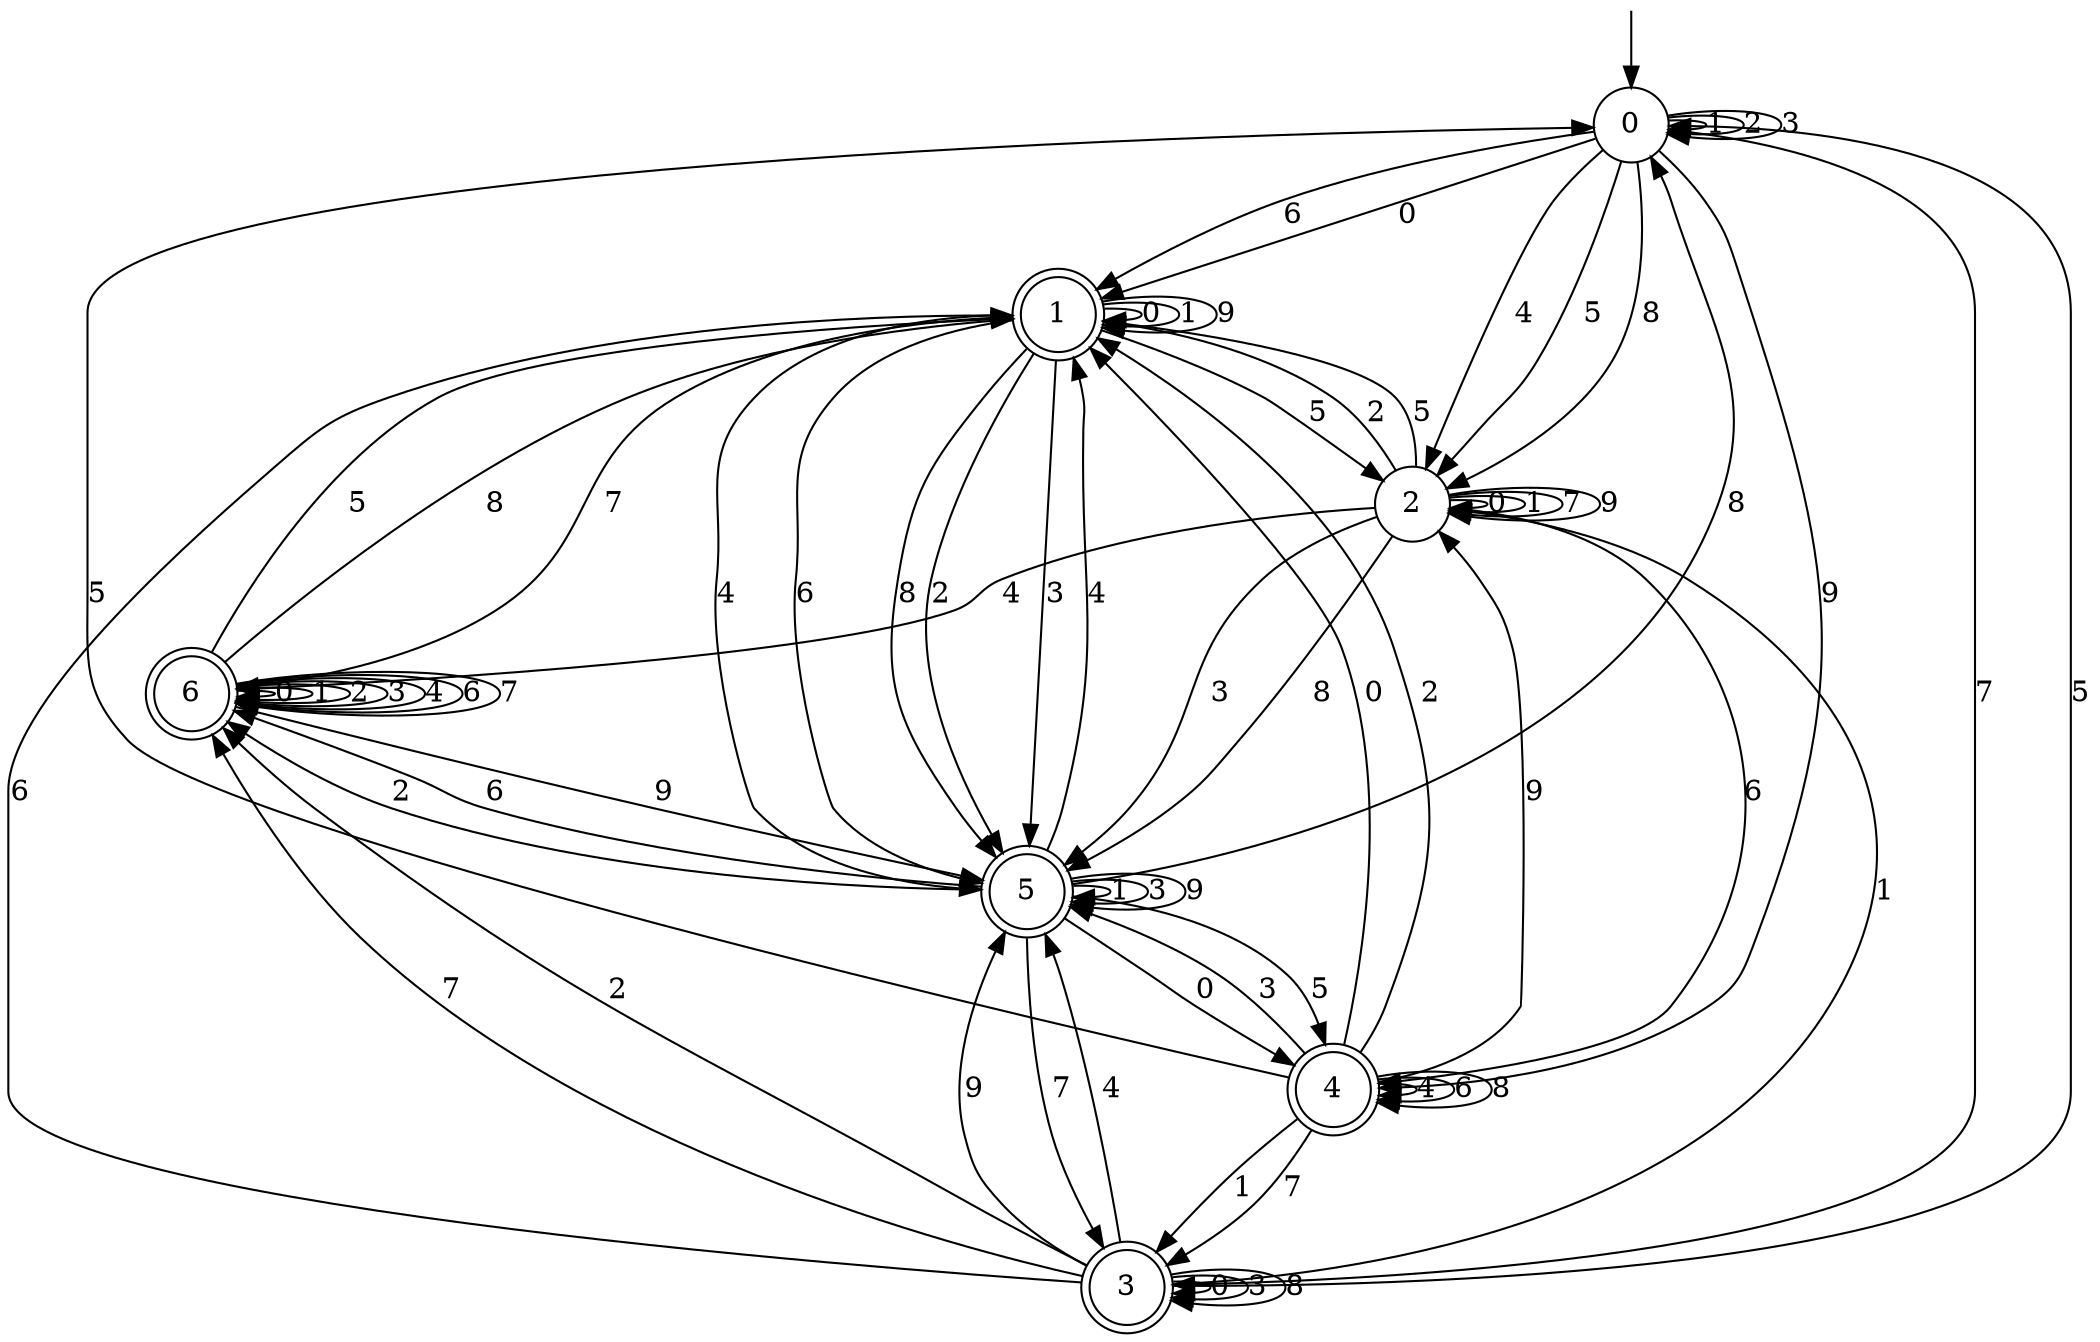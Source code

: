 digraph g {

	s0 [shape="circle" label="0"];
	s1 [shape="doublecircle" label="1"];
	s2 [shape="circle" label="2"];
	s3 [shape="doublecircle" label="3"];
	s4 [shape="doublecircle" label="4"];
	s5 [shape="doublecircle" label="5"];
	s6 [shape="doublecircle" label="6"];
	s0 -> s1 [label="0"];
	s0 -> s0 [label="1"];
	s0 -> s0 [label="2"];
	s0 -> s0 [label="3"];
	s0 -> s2 [label="4"];
	s0 -> s2 [label="5"];
	s0 -> s1 [label="6"];
	s0 -> s3 [label="7"];
	s0 -> s2 [label="8"];
	s0 -> s4 [label="9"];
	s1 -> s1 [label="0"];
	s1 -> s1 [label="1"];
	s1 -> s5 [label="2"];
	s1 -> s5 [label="3"];
	s1 -> s5 [label="4"];
	s1 -> s2 [label="5"];
	s1 -> s5 [label="6"];
	s1 -> s6 [label="7"];
	s1 -> s5 [label="8"];
	s1 -> s1 [label="9"];
	s2 -> s2 [label="0"];
	s2 -> s2 [label="1"];
	s2 -> s1 [label="2"];
	s2 -> s5 [label="3"];
	s2 -> s6 [label="4"];
	s2 -> s1 [label="5"];
	s2 -> s4 [label="6"];
	s2 -> s2 [label="7"];
	s2 -> s5 [label="8"];
	s2 -> s2 [label="9"];
	s3 -> s3 [label="0"];
	s3 -> s2 [label="1"];
	s3 -> s6 [label="2"];
	s3 -> s3 [label="3"];
	s3 -> s5 [label="4"];
	s3 -> s0 [label="5"];
	s3 -> s1 [label="6"];
	s3 -> s6 [label="7"];
	s3 -> s3 [label="8"];
	s3 -> s5 [label="9"];
	s4 -> s1 [label="0"];
	s4 -> s3 [label="1"];
	s4 -> s1 [label="2"];
	s4 -> s5 [label="3"];
	s4 -> s4 [label="4"];
	s4 -> s0 [label="5"];
	s4 -> s4 [label="6"];
	s4 -> s3 [label="7"];
	s4 -> s4 [label="8"];
	s4 -> s2 [label="9"];
	s5 -> s4 [label="0"];
	s5 -> s5 [label="1"];
	s5 -> s6 [label="2"];
	s5 -> s5 [label="3"];
	s5 -> s1 [label="4"];
	s5 -> s4 [label="5"];
	s5 -> s6 [label="6"];
	s5 -> s3 [label="7"];
	s5 -> s0 [label="8"];
	s5 -> s5 [label="9"];
	s6 -> s6 [label="0"];
	s6 -> s6 [label="1"];
	s6 -> s6 [label="2"];
	s6 -> s6 [label="3"];
	s6 -> s6 [label="4"];
	s6 -> s1 [label="5"];
	s6 -> s6 [label="6"];
	s6 -> s6 [label="7"];
	s6 -> s1 [label="8"];
	s6 -> s5 [label="9"];

__start0 [label="" shape="none" width="0" height="0"];
__start0 -> s0;

}
